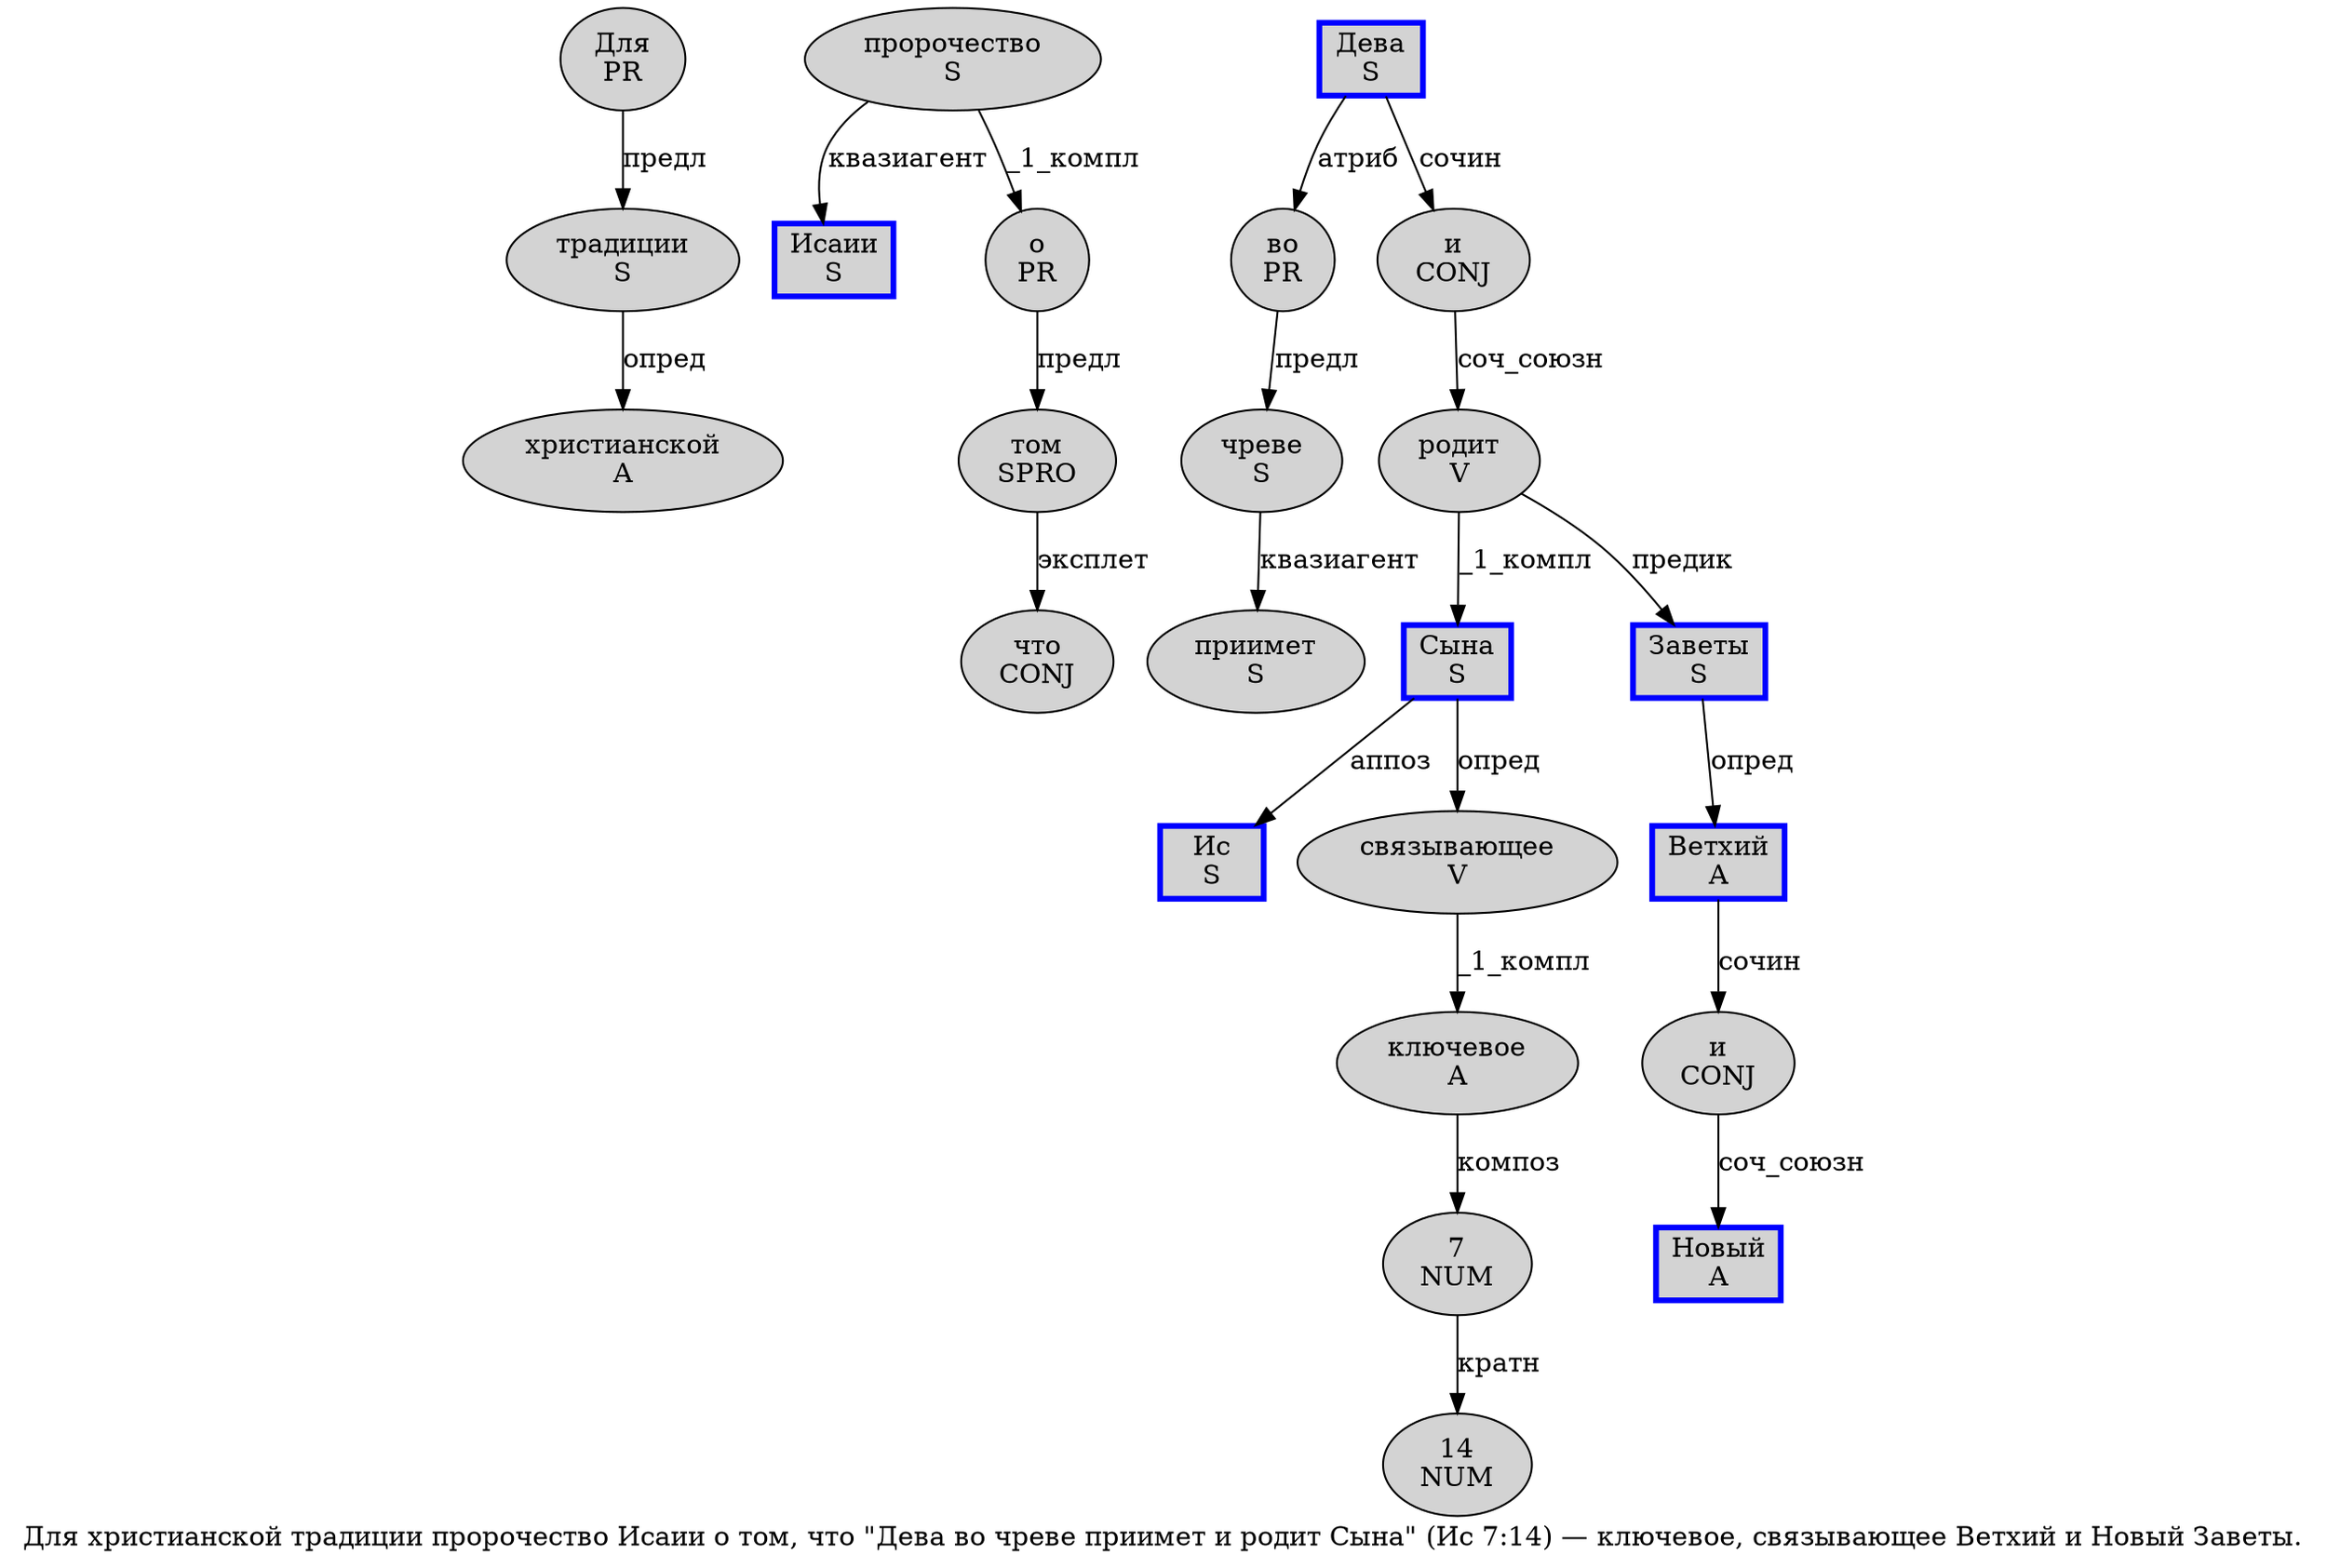 digraph SENTENCE_551 {
	graph [label="Для христианской традиции пророчество Исаии о том, что \"Дева во чреве приимет и родит Сына\" (Ис 7:14) — ключевое, связывающее Ветхий и Новый Заветы."]
	node [style=filled]
		0 [label="Для
PR" color="" fillcolor=lightgray penwidth=1 shape=ellipse]
		1 [label="христианской
A" color="" fillcolor=lightgray penwidth=1 shape=ellipse]
		2 [label="традиции
S" color="" fillcolor=lightgray penwidth=1 shape=ellipse]
		3 [label="пророчество
S" color="" fillcolor=lightgray penwidth=1 shape=ellipse]
		4 [label="Исаии
S" color=blue fillcolor=lightgray penwidth=3 shape=box]
		5 [label="о
PR" color="" fillcolor=lightgray penwidth=1 shape=ellipse]
		6 [label="том
SPRO" color="" fillcolor=lightgray penwidth=1 shape=ellipse]
		8 [label="что
CONJ" color="" fillcolor=lightgray penwidth=1 shape=ellipse]
		10 [label="Дева
S" color=blue fillcolor=lightgray penwidth=3 shape=box]
		11 [label="во
PR" color="" fillcolor=lightgray penwidth=1 shape=ellipse]
		12 [label="чреве
S" color="" fillcolor=lightgray penwidth=1 shape=ellipse]
		13 [label="приимет
S" color="" fillcolor=lightgray penwidth=1 shape=ellipse]
		14 [label="и
CONJ" color="" fillcolor=lightgray penwidth=1 shape=ellipse]
		15 [label="родит
V" color="" fillcolor=lightgray penwidth=1 shape=ellipse]
		16 [label="Сына
S" color=blue fillcolor=lightgray penwidth=3 shape=box]
		19 [label="Ис
S" color=blue fillcolor=lightgray penwidth=3 shape=box]
		20 [label="7
NUM" color="" fillcolor=lightgray penwidth=1 shape=ellipse]
		22 [label="14
NUM" color="" fillcolor=lightgray penwidth=1 shape=ellipse]
		25 [label="ключевое
A" color="" fillcolor=lightgray penwidth=1 shape=ellipse]
		27 [label="связывающее
V" color="" fillcolor=lightgray penwidth=1 shape=ellipse]
		28 [label="Ветхий
A" color=blue fillcolor=lightgray penwidth=3 shape=box]
		29 [label="и
CONJ" color="" fillcolor=lightgray penwidth=1 shape=ellipse]
		30 [label="Новый
A" color=blue fillcolor=lightgray penwidth=3 shape=box]
		31 [label="Заветы
S" color=blue fillcolor=lightgray penwidth=3 shape=box]
			2 -> 1 [label="опред"]
			12 -> 13 [label="квазиагент"]
			5 -> 6 [label="предл"]
			6 -> 8 [label="эксплет"]
			20 -> 22 [label="кратн"]
			10 -> 11 [label="атриб"]
			10 -> 14 [label="сочин"]
			25 -> 20 [label="композ"]
			27 -> 25 [label="_1_компл"]
			0 -> 2 [label="предл"]
			11 -> 12 [label="предл"]
			31 -> 28 [label="опред"]
			3 -> 4 [label="квазиагент"]
			3 -> 5 [label="_1_компл"]
			14 -> 15 [label="соч_союзн"]
			15 -> 16 [label="_1_компл"]
			15 -> 31 [label="предик"]
			29 -> 30 [label="соч_союзн"]
			28 -> 29 [label="сочин"]
			16 -> 19 [label="аппоз"]
			16 -> 27 [label="опред"]
}